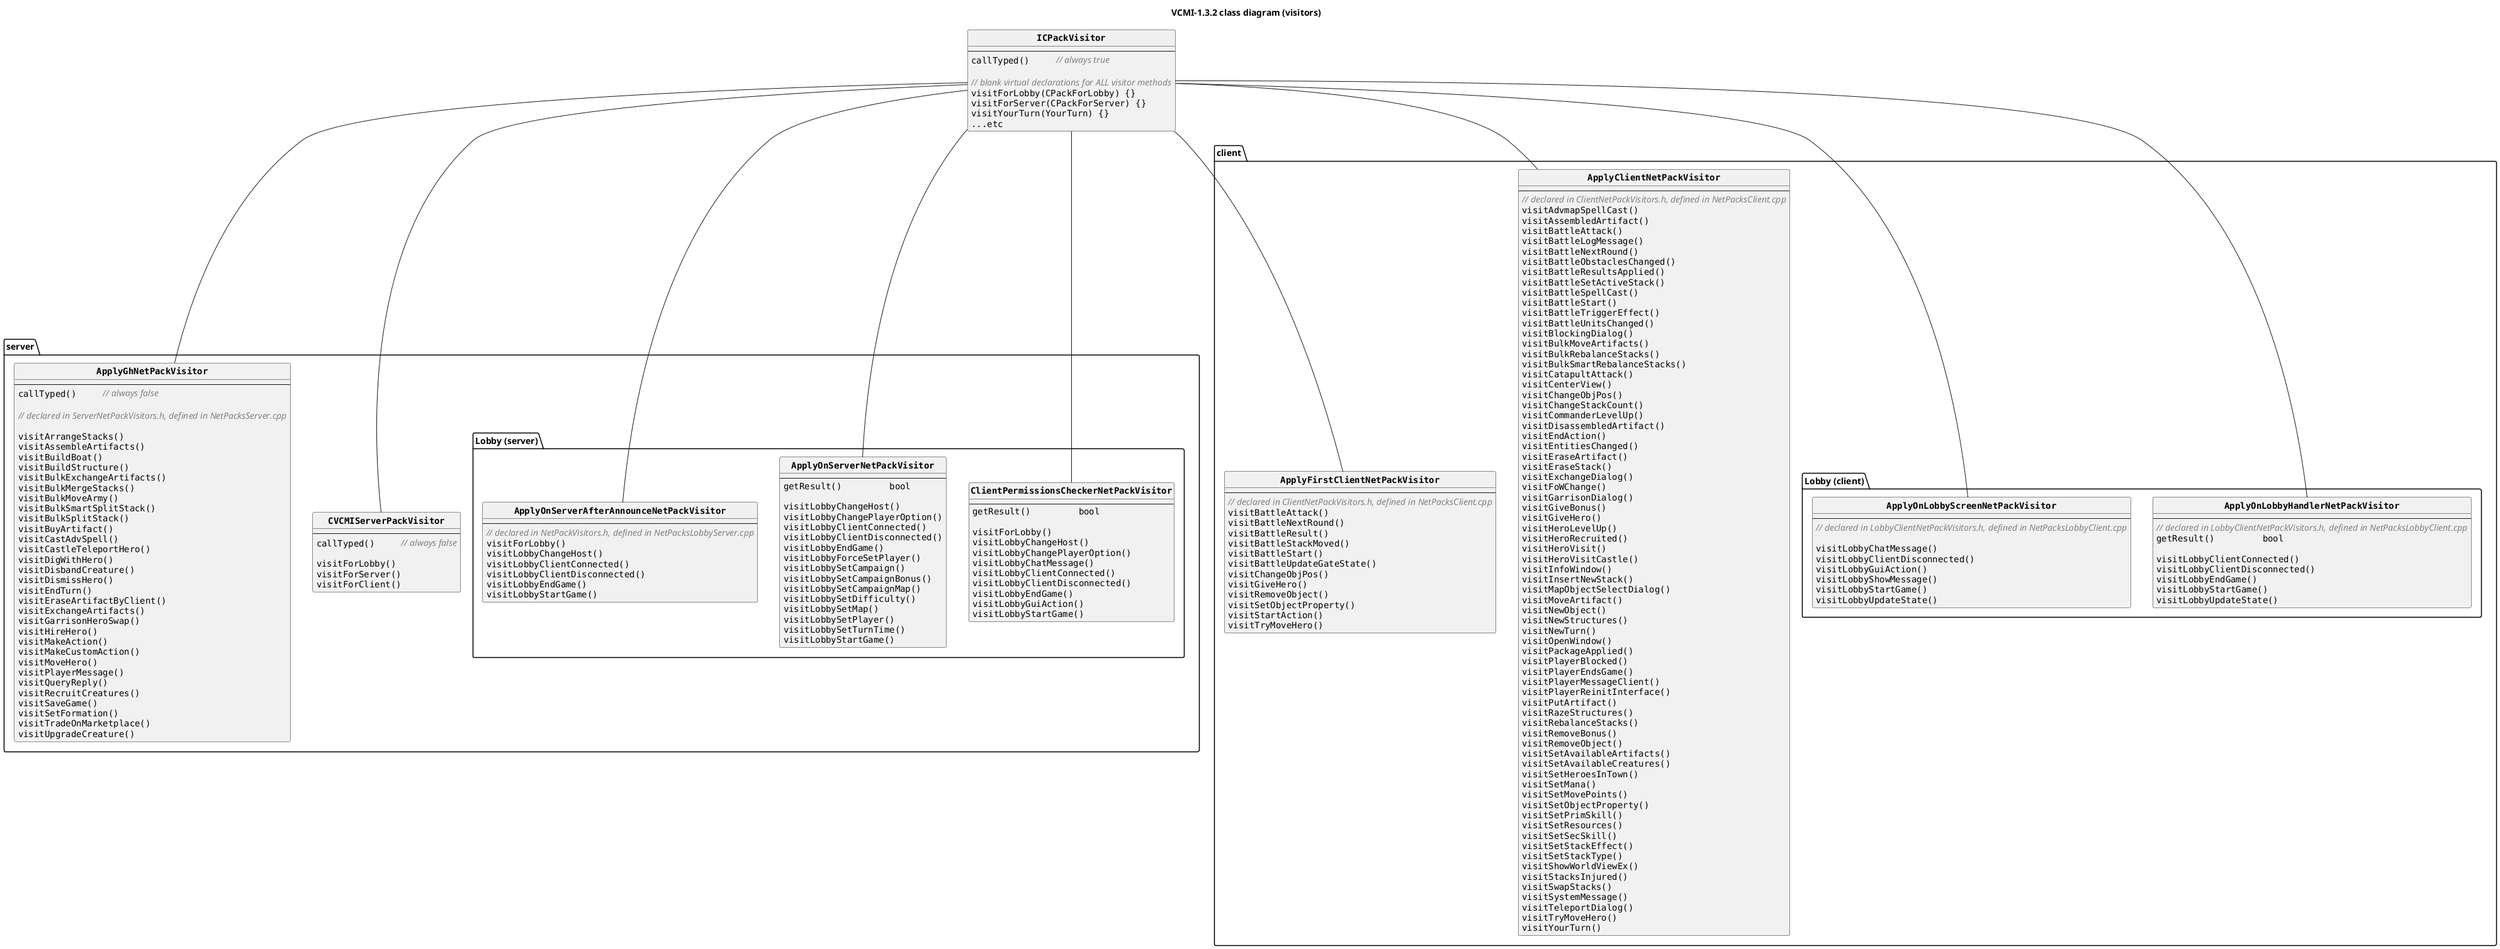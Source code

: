 @startuml "vcmi-1.32-classes"

skinparam defaultTextAlignment center

!procedure $desc($txt)
<font:Arial><color:Gray><i>// $txt</i></color></font>
!endprocedure

title "VCMI-1.3.2 class diagram (visitors)"

'''' Declarations to stylize the diagram ''''
hide circle
set namespaceSeparator none

skinparam ClassFontStyle bold
skinparam ClassFontName monospaced
skinparam ClassAttributeFontName monospaced
skinparam ClassAttributeIconSize 0
skinparam DefaultTextAlignment left


'''' Attributes and methods '''


class ICPackVisitor {
    --
    callTyped()     $desc("always true")

    $desc("blank virtual declarations for ALL visitor methods")
    visitForLobby(CPackForLobby) {}
    visitForServer(CPackForServer) {}
    visitYourTurn(YourTurn) {}
    ...etc
}

package "server" {
    ICPackVisitor -- CVCMIServerPackVisitor
    class CVCMIServerPackVisitor {
        --
        callTyped()     $desc("always false")

        visitForLobby()
        visitForServer()
        visitForClient()
    }

    ICPackVisitor -- ApplyGhNetPackVisitor
    class ApplyGhNetPackVisitor {
        --
        callTyped()     $desc("always false")

        $desc("declared in ServerNetPackVisitors.h, defined in NetPacksServer.cpp")

        visitArrangeStacks()
        visitAssembleArtifacts()
        visitBuildBoat()
        visitBuildStructure()
        visitBulkExchangeArtifacts()
        visitBulkMergeStacks()
        visitBulkMoveArmy()
        visitBulkSmartSplitStack()
        visitBulkSplitStack()
        visitBuyArtifact()
        visitCastAdvSpell()
        visitCastleTeleportHero()
        visitDigWithHero()
        visitDisbandCreature()
        visitDismissHero()
        visitEndTurn()
        visitEraseArtifactByClient()
        visitExchangeArtifacts()
        visitGarrisonHeroSwap()
        visitHireHero()
        visitMakeAction()
        visitMakeCustomAction()
        visitMoveHero()
        visitPlayerMessage()
        visitQueryReply()
        visitRecruitCreatures()
        visitSaveGame()
        visitSetFormation()
        visitTradeOnMarketplace()
        visitUpgradeCreature()
    }

    package "Lobby (server)" {
        ICPackVisitor -- ClientPermissionsCheckerNetPackVisitor
        class ClientPermissionsCheckerNetPackVisitor {
            --
            getResult()         bool

            visitForLobby()
            visitLobbyChangeHost()
            visitLobbyChangePlayerOption()
            visitLobbyChatMessage()
            visitLobbyClientConnected()
            visitLobbyClientDisconnected()
            visitLobbyEndGame()
            visitLobbyGuiAction()
            visitLobbyStartGame()
        }

        ICPackVisitor -- ApplyOnServerNetPackVisitor
        class ApplyOnServerNetPackVisitor {
            --
            getResult()         bool

            visitLobbyChangeHost()
            visitLobbyChangePlayerOption()
            visitLobbyClientConnected()
            visitLobbyClientDisconnected()
            visitLobbyEndGame()
            visitLobbyForceSetPlayer()
            visitLobbySetCampaign()
            visitLobbySetCampaignBonus()
            visitLobbySetCampaignMap()
            visitLobbySetDifficulty()
            visitLobbySetMap()
            visitLobbySetPlayer()
            visitLobbySetTurnTime()
            visitLobbyStartGame()
        }

        ICPackVisitor -- ApplyOnServerAfterAnnounceNetPackVisitor
        class ApplyOnServerAfterAnnounceNetPackVisitor {
            --
            $desc("declared in NetPackVisitors.h, defined in NetPacksLobbyServer.cpp")
            visitForLobby()
            visitLobbyChangeHost()
            visitLobbyClientConnected()
            visitLobbyClientDisconnected()
            visitLobbyEndGame()
            visitLobbyStartGame()
        }
    }
}

package "client" {
    ICPackVisitor -- ApplyClientNetPackVisitor
    class ApplyClientNetPackVisitor {
        --
        $desc("declared in ClientNetPackVisitors.h, defined in NetPacksClient.cpp")
        visitAdvmapSpellCast()
        visitAssembledArtifact()
        visitBattleAttack()
        visitBattleLogMessage()
        visitBattleNextRound()
        visitBattleObstaclesChanged()
        visitBattleResultsApplied()
        visitBattleSetActiveStack()
        visitBattleSpellCast()
        visitBattleStart()
        visitBattleTriggerEffect()
        visitBattleUnitsChanged()
        visitBlockingDialog()
        visitBulkMoveArtifacts()
        visitBulkRebalanceStacks()
        visitBulkSmartRebalanceStacks()
        visitCatapultAttack()
        visitCenterView()
        visitChangeObjPos()
        visitChangeStackCount()
        visitCommanderLevelUp()
        visitDisassembledArtifact()
        visitEndAction()
        visitEntitiesChanged()
        visitEraseArtifact()
        visitEraseStack()
        visitExchangeDialog()
        visitFoWChange()
        visitGarrisonDialog()
        visitGiveBonus()
        visitGiveHero()
        visitHeroLevelUp()
        visitHeroRecruited()
        visitHeroVisit()
        visitHeroVisitCastle()
        visitInfoWindow()
        visitInsertNewStack()
        visitMapObjectSelectDialog()
        visitMoveArtifact()
        visitNewObject()
        visitNewStructures()
        visitNewTurn()
        visitOpenWindow()
        visitPackageApplied()
        visitPlayerBlocked()
        visitPlayerEndsGame()
        visitPlayerMessageClient()
        visitPlayerReinitInterface()
        visitPutArtifact()
        visitRazeStructures()
        visitRebalanceStacks()
        visitRemoveBonus()
        visitRemoveObject()
        visitSetAvailableArtifacts()
        visitSetAvailableCreatures()
        visitSetHeroesInTown()
        visitSetMana()
        visitSetMovePoints()
        visitSetObjectProperty()
        visitSetPrimSkill()
        visitSetResources()
        visitSetSecSkill()
        visitSetStackEffect()
        visitSetStackType()
        visitShowWorldViewEx()
        visitStacksInjured()
        visitSwapStacks()
        visitSystemMessage()
        visitTeleportDialog()
        visitTryMoveHero()
        visitYourTurn()
    }

    ICPackVisitor -- ApplyFirstClientNetPackVisitor
    class ApplyFirstClientNetPackVisitor {
        --
        $desc("declared in ClientNetPackVisitors.h, defined in NetPacksClient.cpp")
        visitBattleAttack()
        visitBattleNextRound()
        visitBattleResult()
        visitBattleStackMoved()
        visitBattleStart()
        visitBattleUpdateGateState()
        visitChangeObjPos()
        visitGiveHero()
        visitRemoveObject()
        visitSetObjectProperty()
        visitStartAction()
        visitTryMoveHero()
    }


    package "Lobby (client)" {
        ICPackVisitor -- ApplyOnLobbyHandlerNetPackVisitor
        class ApplyOnLobbyHandlerNetPackVisitor {
            --
            $desc("declared in LobbyClientNetPackVisitors.h, defined in NetPacksLobbyClient.cpp")
            getResult()         bool

            visitLobbyClientConnected()
            visitLobbyClientDisconnected()
            visitLobbyEndGame()
            visitLobbyStartGame()
            visitLobbyUpdateState()
        }

        ICPackVisitor -- ApplyOnLobbyScreenNetPackVisitor
        class ApplyOnLobbyScreenNetPackVisitor {
            --
            $desc("declared in LobbyClientNetPackVisitors.h, defined in NetPacksLobbyClient.cpp")

            visitLobbyChatMessage()
            visitLobbyClientDisconnected()
            visitLobbyGuiAction()
            visitLobbyShowMessage()
            visitLobbyStartGame()
            visitLobbyUpdateState()
        }
    }


}

@enduml
